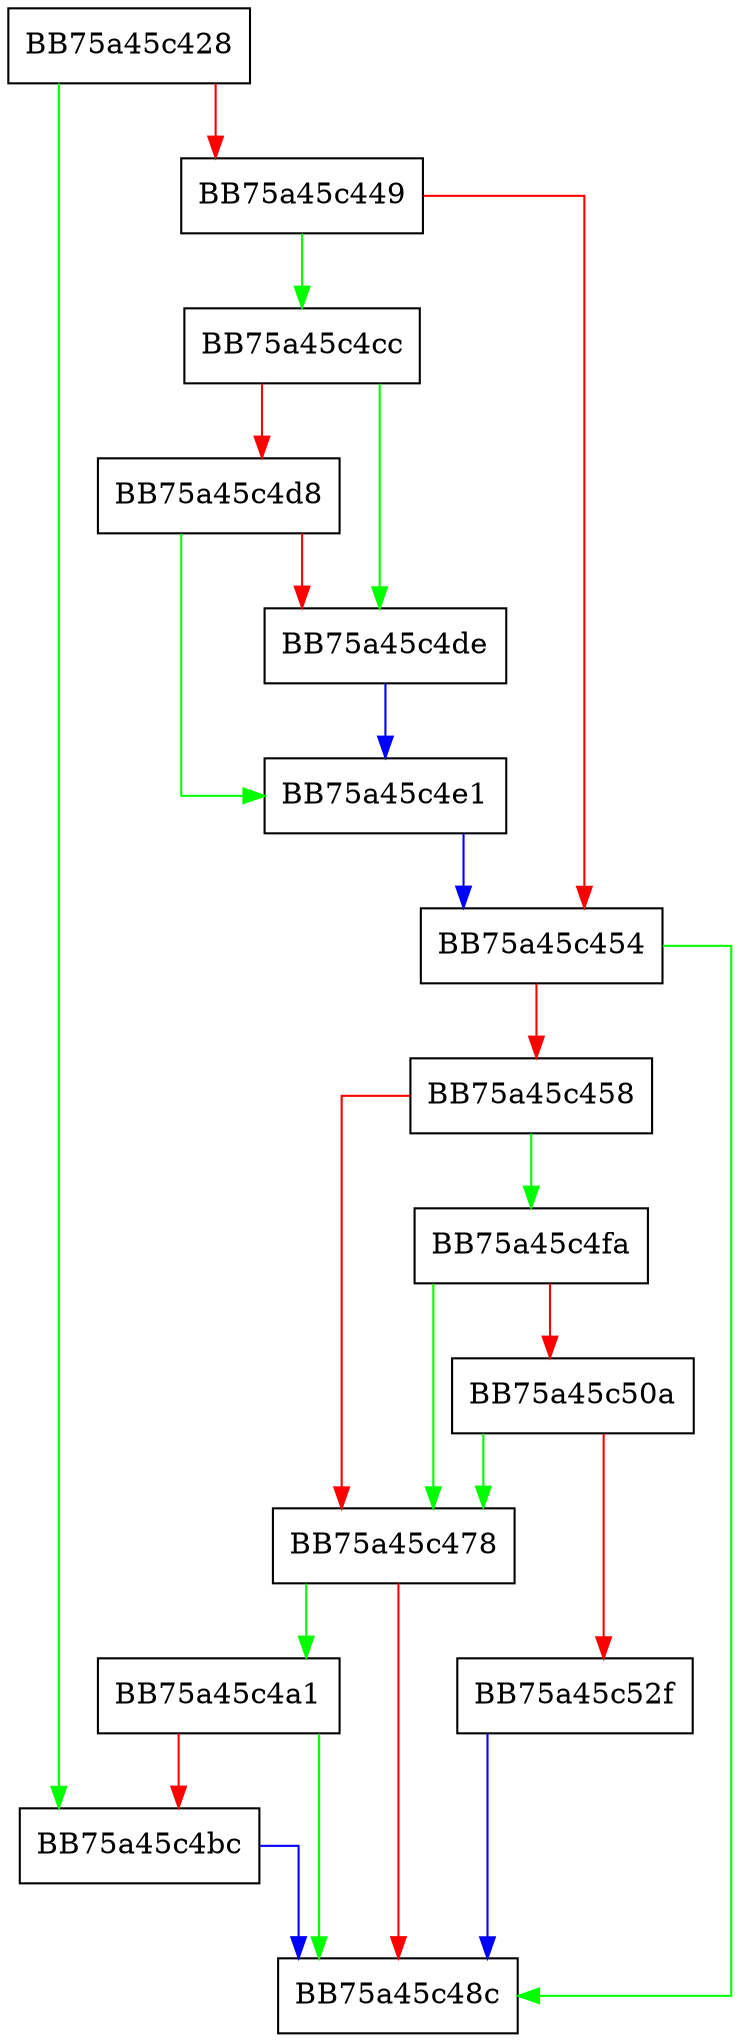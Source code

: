 digraph subjournalPage {
  node [shape="box"];
  graph [splines=ortho];
  BB75a45c428 -> BB75a45c4bc [color="green"];
  BB75a45c428 -> BB75a45c449 [color="red"];
  BB75a45c449 -> BB75a45c4cc [color="green"];
  BB75a45c449 -> BB75a45c454 [color="red"];
  BB75a45c454 -> BB75a45c48c [color="green"];
  BB75a45c454 -> BB75a45c458 [color="red"];
  BB75a45c458 -> BB75a45c4fa [color="green"];
  BB75a45c458 -> BB75a45c478 [color="red"];
  BB75a45c478 -> BB75a45c4a1 [color="green"];
  BB75a45c478 -> BB75a45c48c [color="red"];
  BB75a45c4a1 -> BB75a45c48c [color="green"];
  BB75a45c4a1 -> BB75a45c4bc [color="red"];
  BB75a45c4bc -> BB75a45c48c [color="blue"];
  BB75a45c4cc -> BB75a45c4de [color="green"];
  BB75a45c4cc -> BB75a45c4d8 [color="red"];
  BB75a45c4d8 -> BB75a45c4e1 [color="green"];
  BB75a45c4d8 -> BB75a45c4de [color="red"];
  BB75a45c4de -> BB75a45c4e1 [color="blue"];
  BB75a45c4e1 -> BB75a45c454 [color="blue"];
  BB75a45c4fa -> BB75a45c478 [color="green"];
  BB75a45c4fa -> BB75a45c50a [color="red"];
  BB75a45c50a -> BB75a45c478 [color="green"];
  BB75a45c50a -> BB75a45c52f [color="red"];
  BB75a45c52f -> BB75a45c48c [color="blue"];
}
